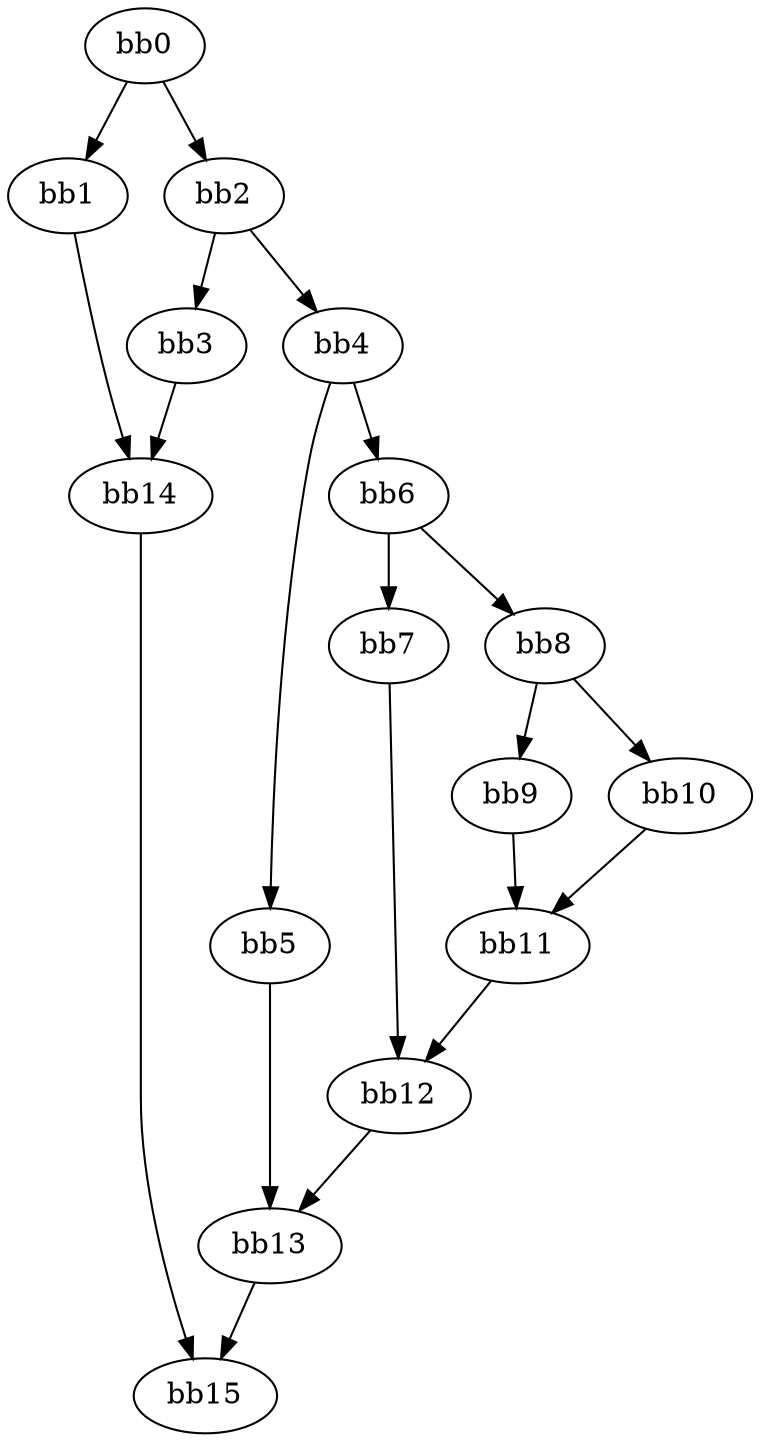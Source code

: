 digraph {
    0 [ label = "bb0\l" ]
    1 [ label = "bb1\l" ]
    2 [ label = "bb2\l" ]
    3 [ label = "bb3\l" ]
    4 [ label = "bb4\l" ]
    5 [ label = "bb5\l" ]
    6 [ label = "bb6\l" ]
    7 [ label = "bb7\l" ]
    8 [ label = "bb8\l" ]
    9 [ label = "bb9\l" ]
    10 [ label = "bb10\l" ]
    11 [ label = "bb11\l" ]
    12 [ label = "bb12\l" ]
    13 [ label = "bb13\l" ]
    14 [ label = "bb14\l" ]
    15 [ label = "bb15\l" ]
    0 -> 1 [ ]
    0 -> 2 [ ]
    1 -> 14 [ ]
    2 -> 3 [ ]
    2 -> 4 [ ]
    3 -> 14 [ ]
    4 -> 5 [ ]
    4 -> 6 [ ]
    5 -> 13 [ ]
    6 -> 7 [ ]
    6 -> 8 [ ]
    7 -> 12 [ ]
    8 -> 9 [ ]
    8 -> 10 [ ]
    9 -> 11 [ ]
    10 -> 11 [ ]
    11 -> 12 [ ]
    12 -> 13 [ ]
    13 -> 15 [ ]
    14 -> 15 [ ]
}

